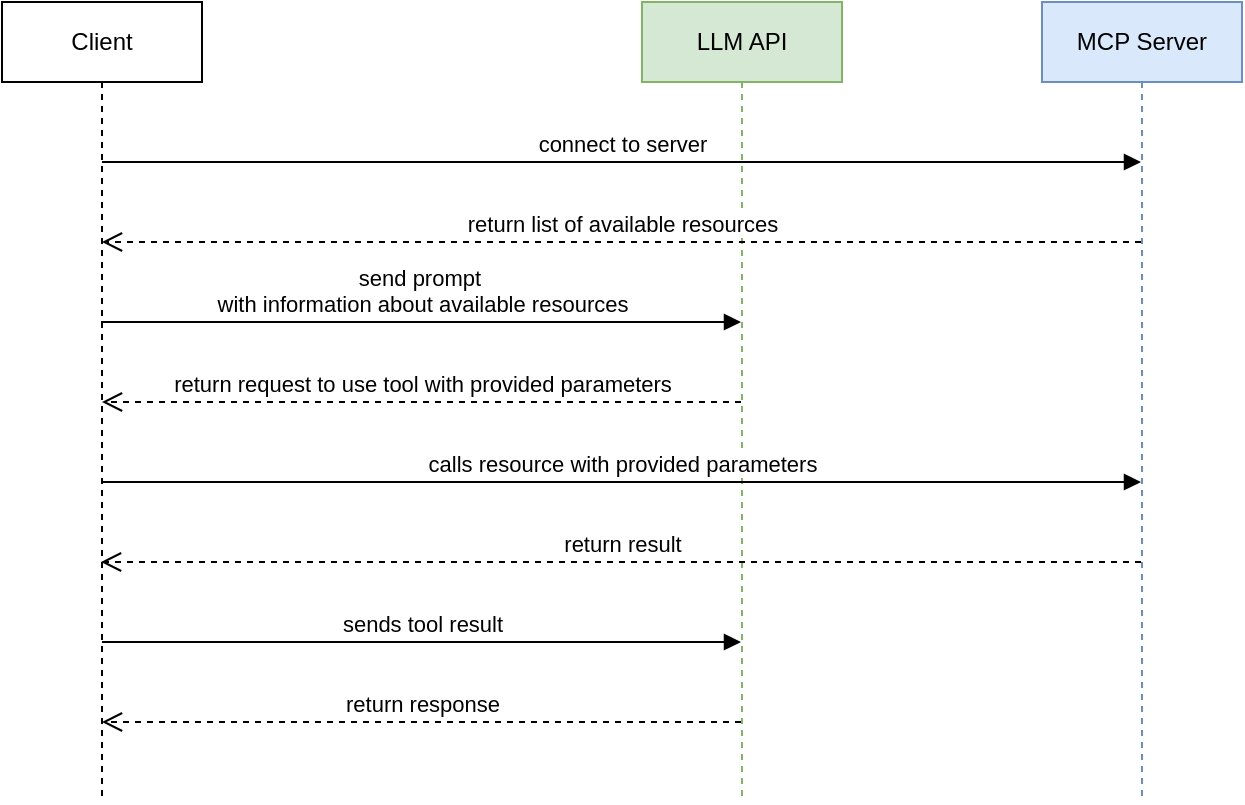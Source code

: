 <mxfile version="27.0.9">
  <diagram name="Page-1" id="Brh9M0G5z-_049frxntX">
    <mxGraphModel dx="576" dy="841" grid="1" gridSize="10" guides="1" tooltips="1" connect="1" arrows="1" fold="1" page="1" pageScale="1" pageWidth="850" pageHeight="1100" math="0" shadow="0">
      <root>
        <mxCell id="0" />
        <mxCell id="1" parent="0" />
        <mxCell id="7bV-YWdE4SNP33KC-X1z-2" value="Client" style="shape=umlLifeline;perimeter=lifelinePerimeter;whiteSpace=wrap;html=1;container=1;dropTarget=0;collapsible=0;recursiveResize=0;outlineConnect=0;portConstraint=eastwest;newEdgeStyle={&quot;curved&quot;:0,&quot;rounded&quot;:0};" parent="1" vertex="1">
          <mxGeometry x="920" y="40" width="100" height="400" as="geometry" />
        </mxCell>
        <mxCell id="7bV-YWdE4SNP33KC-X1z-3" value="LLM API" style="shape=umlLifeline;perimeter=lifelinePerimeter;whiteSpace=wrap;html=1;container=1;dropTarget=0;collapsible=0;recursiveResize=0;outlineConnect=0;portConstraint=eastwest;newEdgeStyle={&quot;curved&quot;:0,&quot;rounded&quot;:0};fillColor=#d5e8d4;strokeColor=#82b366;" parent="1" vertex="1">
          <mxGeometry x="1240" y="40" width="100" height="400" as="geometry" />
        </mxCell>
        <mxCell id="7bV-YWdE4SNP33KC-X1z-4" value="send prompt&amp;nbsp;&lt;br&gt;with information about available resources" style="html=1;verticalAlign=bottom;endArrow=block;curved=0;rounded=0;" parent="1" edge="1">
          <mxGeometry width="80" relative="1" as="geometry">
            <mxPoint x="969.5" y="200" as="sourcePoint" />
            <mxPoint x="1289.5" y="200" as="targetPoint" />
            <mxPoint as="offset" />
          </mxGeometry>
        </mxCell>
        <mxCell id="1PS48ji4i_MLqDeLuIUx-1" value="MCP Server" style="shape=umlLifeline;perimeter=lifelinePerimeter;whiteSpace=wrap;html=1;container=1;dropTarget=0;collapsible=0;recursiveResize=0;outlineConnect=0;portConstraint=eastwest;newEdgeStyle={&quot;curved&quot;:0,&quot;rounded&quot;:0};fillColor=#dae8fc;strokeColor=#6c8ebf;" parent="1" vertex="1">
          <mxGeometry x="1440" y="40" width="100" height="400" as="geometry" />
        </mxCell>
        <mxCell id="MkaFbBKNnFShpIhk2ngn-1" value="return request to use tool with provided parameters" style="html=1;verticalAlign=bottom;endArrow=open;dashed=1;endSize=8;curved=0;rounded=0;" parent="1" edge="1">
          <mxGeometry relative="1" as="geometry">
            <mxPoint x="1289.5" y="240" as="sourcePoint" />
            <mxPoint x="970" y="240" as="targetPoint" />
          </mxGeometry>
        </mxCell>
        <mxCell id="MkaFbBKNnFShpIhk2ngn-2" value="calls resource with provided parameters" style="html=1;verticalAlign=bottom;endArrow=block;curved=0;rounded=0;" parent="1" edge="1">
          <mxGeometry width="80" relative="1" as="geometry">
            <mxPoint x="970" y="280" as="sourcePoint" />
            <mxPoint x="1489.5" y="280" as="targetPoint" />
          </mxGeometry>
        </mxCell>
        <mxCell id="MkaFbBKNnFShpIhk2ngn-3" value="return result" style="html=1;verticalAlign=bottom;endArrow=open;dashed=1;endSize=8;curved=0;rounded=0;" parent="1" edge="1">
          <mxGeometry relative="1" as="geometry">
            <mxPoint x="1489.5" y="320" as="sourcePoint" />
            <mxPoint x="969.5" y="320" as="targetPoint" />
          </mxGeometry>
        </mxCell>
        <mxCell id="MkaFbBKNnFShpIhk2ngn-4" value="sends tool result" style="html=1;verticalAlign=bottom;endArrow=block;curved=0;rounded=0;" parent="1" edge="1">
          <mxGeometry width="80" relative="1" as="geometry">
            <mxPoint x="970" y="360" as="sourcePoint" />
            <mxPoint x="1289.5" y="360" as="targetPoint" />
          </mxGeometry>
        </mxCell>
        <mxCell id="MkaFbBKNnFShpIhk2ngn-5" value="return response" style="html=1;verticalAlign=bottom;endArrow=open;dashed=1;endSize=8;curved=0;rounded=0;" parent="1" edge="1">
          <mxGeometry relative="1" as="geometry">
            <mxPoint x="1289.5" y="400" as="sourcePoint" />
            <mxPoint x="970" y="400" as="targetPoint" />
          </mxGeometry>
        </mxCell>
        <mxCell id="Q26VmwFSQG-M2CNjx2K3-2" value="connect to server" style="html=1;verticalAlign=bottom;endArrow=block;curved=0;rounded=0;" edge="1" parent="1" target="1PS48ji4i_MLqDeLuIUx-1">
          <mxGeometry width="80" relative="1" as="geometry">
            <mxPoint x="970" y="120" as="sourcePoint" />
            <mxPoint x="1050" y="120" as="targetPoint" />
          </mxGeometry>
        </mxCell>
        <mxCell id="Q26VmwFSQG-M2CNjx2K3-3" value="return list of available resources" style="html=1;verticalAlign=bottom;endArrow=open;dashed=1;endSize=8;curved=0;rounded=0;" edge="1" parent="1" source="1PS48ji4i_MLqDeLuIUx-1">
          <mxGeometry relative="1" as="geometry">
            <mxPoint x="1050" y="160" as="sourcePoint" />
            <mxPoint x="970" y="160" as="targetPoint" />
          </mxGeometry>
        </mxCell>
      </root>
    </mxGraphModel>
  </diagram>
</mxfile>
